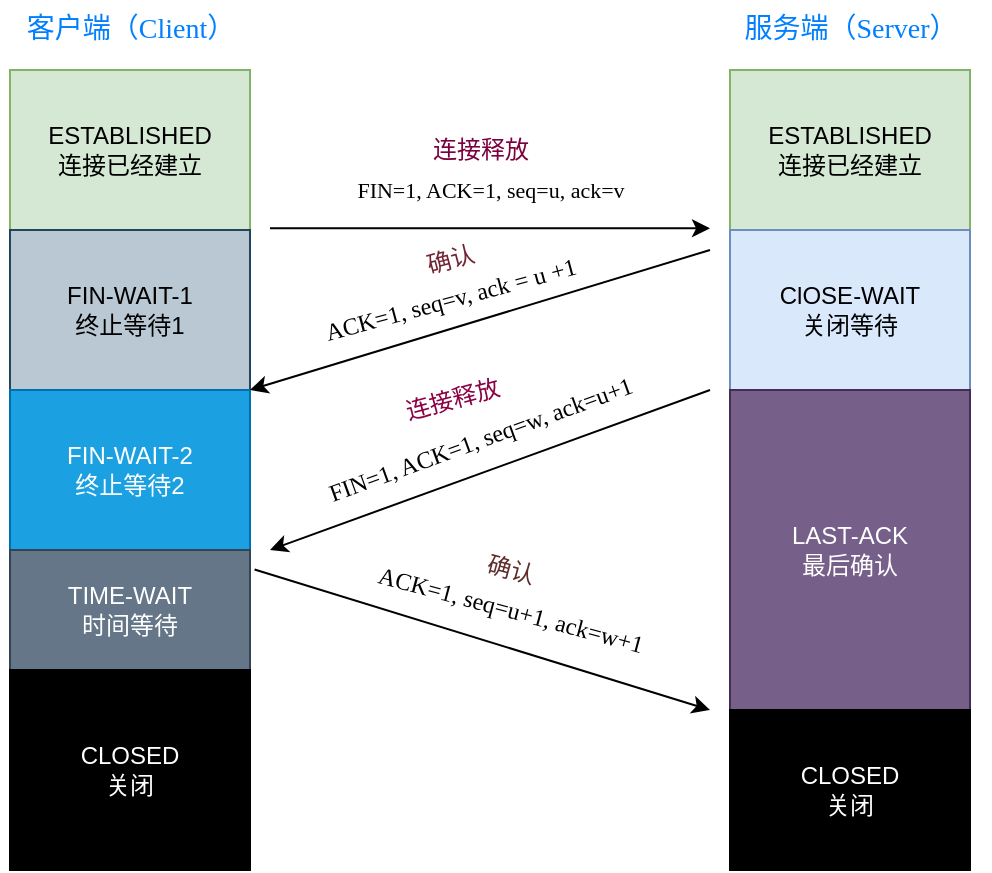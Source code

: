 <mxfile version="20.4.1" type="github"><diagram id="YVLEz1BOz3Pck82DK-zb" name="第 1 页"><mxGraphModel dx="699" dy="434" grid="1" gridSize="10" guides="1" tooltips="1" connect="1" arrows="1" fold="1" page="1" pageScale="1" pageWidth="827" pageHeight="1169" math="0" shadow="0"><root><mxCell id="0"/><mxCell id="1" parent="0"/><object label="ESTABLISHED&lt;br&gt;连接已经建立" id="c30WRL1u6kUjSqiRS-hE-1"><mxCell style="rounded=0;whiteSpace=wrap;html=1;fillColor=#d5e8d4;strokeColor=#82b366;" vertex="1" parent="1"><mxGeometry x="120" y="80" width="120" height="80" as="geometry"/></mxCell></object><mxCell id="c30WRL1u6kUjSqiRS-hE-3" value="FIN-WAIT-1&lt;br&gt;终止等待1" style="rounded=0;whiteSpace=wrap;html=1;fillColor=#bac8d3;strokeColor=#23445d;" vertex="1" parent="1"><mxGeometry x="120" y="160" width="120" height="80" as="geometry"/></mxCell><mxCell id="c30WRL1u6kUjSqiRS-hE-4" value="ESTABLISHED&lt;br&gt;连接已经建立" style="rounded=0;whiteSpace=wrap;html=1;fillColor=#d5e8d4;strokeColor=#82b366;" vertex="1" parent="1"><mxGeometry x="480" y="80" width="120" height="80" as="geometry"/></mxCell><mxCell id="c30WRL1u6kUjSqiRS-hE-5" value="ClOSE-WAIT&lt;br&gt;关闭等待" style="rounded=0;whiteSpace=wrap;html=1;fillColor=#dae8fc;strokeColor=#6c8ebf;" vertex="1" parent="1"><mxGeometry x="480" y="160" width="120" height="80" as="geometry"/></mxCell><mxCell id="c30WRL1u6kUjSqiRS-hE-6" value="FIN=1, ACK=1, seq=u, ack=v" style="endArrow=classic;html=1;rounded=0;fontFamily=Verdana;" edge="1" parent="1"><mxGeometry y="19" width="50" height="50" relative="1" as="geometry"><mxPoint x="250" y="159.17" as="sourcePoint"/><mxPoint x="470" y="159.17" as="targetPoint"/><Array as="points"><mxPoint x="330" y="159.17"/></Array><mxPoint as="offset"/></mxGeometry></mxCell><mxCell id="c30WRL1u6kUjSqiRS-hE-9" value="FIN-WAIT-2&lt;br&gt;终止等待2" style="rounded=0;whiteSpace=wrap;html=1;fillColor=#1ba1e2;strokeColor=#006EAF;fontColor=#ffffff;" vertex="1" parent="1"><mxGeometry x="120" y="240" width="120" height="80" as="geometry"/></mxCell><mxCell id="c30WRL1u6kUjSqiRS-hE-10" value="LAST-ACK&lt;br&gt;最后确认" style="rounded=0;whiteSpace=wrap;html=1;fillColor=#76608a;fontColor=#ffffff;strokeColor=#432D57;" vertex="1" parent="1"><mxGeometry x="480" y="240" width="120" height="160" as="geometry"/></mxCell><mxCell id="c30WRL1u6kUjSqiRS-hE-28" value="" style="endArrow=classic;html=1;rounded=0;entryX=1;entryY=1;entryDx=0;entryDy=0;" edge="1" parent="1" target="c30WRL1u6kUjSqiRS-hE-3"><mxGeometry width="50" height="50" relative="1" as="geometry"><mxPoint x="470" y="170" as="sourcePoint"/><mxPoint x="250" y="200" as="targetPoint"/></mxGeometry></mxCell><mxCell id="c30WRL1u6kUjSqiRS-hE-29" value="ACK=1, seq=v, ack = u +1" style="text;html=1;align=center;verticalAlign=middle;resizable=0;points=[];autosize=1;strokeColor=none;fillColor=none;rotation=-15;fontFamily=Verdana;" vertex="1" parent="1"><mxGeometry x="245" y="180" width="190" height="30" as="geometry"/></mxCell><mxCell id="c30WRL1u6kUjSqiRS-hE-33" value="" style="endArrow=classic;html=1;rounded=0;" edge="1" parent="1"><mxGeometry width="50" height="50" relative="1" as="geometry"><mxPoint x="470" y="240" as="sourcePoint"/><mxPoint x="250" y="320" as="targetPoint"/></mxGeometry></mxCell><mxCell id="c30WRL1u6kUjSqiRS-hE-34" value="确认" style="text;html=1;align=center;verticalAlign=middle;resizable=0;points=[];autosize=1;strokeColor=none;fillColor=none;rotation=-15;fontColor=#732434;" vertex="1" parent="1"><mxGeometry x="315" y="160" width="50" height="30" as="geometry"/></mxCell><mxCell id="c30WRL1u6kUjSqiRS-hE-35" value="TIME-WAIT&lt;br&gt;时间等待" style="rounded=0;whiteSpace=wrap;html=1;fillColor=#647687;strokeColor=#314354;fontColor=#ffffff;" vertex="1" parent="1"><mxGeometry x="120" y="320" width="120" height="60" as="geometry"/></mxCell><mxCell id="c30WRL1u6kUjSqiRS-hE-36" value="&lt;font color=&quot;#ffffff&quot;&gt;CLOSED&lt;br&gt;关闭&lt;br&gt;&lt;/font&gt;" style="rounded=0;whiteSpace=wrap;html=1;fontColor=#FFB366;fillColor=#000000;" vertex="1" parent="1"><mxGeometry x="120" y="380" width="120" height="100" as="geometry"/></mxCell><mxCell id="c30WRL1u6kUjSqiRS-hE-38" value="&lt;font color=&quot;#ffffff&quot;&gt;CLOSED&lt;br&gt;关闭&lt;br&gt;&lt;/font&gt;" style="rounded=0;whiteSpace=wrap;html=1;fontColor=#FFB366;fillColor=#000000;" vertex="1" parent="1"><mxGeometry x="480" y="400" width="120" height="80" as="geometry"/></mxCell><mxCell id="c30WRL1u6kUjSqiRS-hE-39" value="连接释放" style="text;html=1;align=center;verticalAlign=middle;resizable=0;points=[];autosize=1;strokeColor=none;fillColor=none;fontFamily=Verdana;fontColor=#7A003E;" vertex="1" parent="1"><mxGeometry x="320" y="105" width="70" height="30" as="geometry"/></mxCell><mxCell id="c30WRL1u6kUjSqiRS-hE-40" value="FIN=1, ACK=1, seq=w, ack=u+1" style="text;html=1;align=center;verticalAlign=middle;resizable=0;points=[];autosize=1;strokeColor=none;fillColor=none;fontFamily=Verdana;fontColor=#000000;rotation=-20;" vertex="1" parent="1"><mxGeometry x="240" y="250" width="230" height="30" as="geometry"/></mxCell><mxCell id="c30WRL1u6kUjSqiRS-hE-41" value="&lt;font color=&quot;#8c0046&quot;&gt;连接释放&lt;/font&gt;" style="text;html=1;align=center;verticalAlign=middle;resizable=0;points=[];autosize=1;strokeColor=none;fillColor=none;fontFamily=Verdana;fontColor=#000000;rotation=-15;" vertex="1" parent="1"><mxGeometry x="306" y="230" width="70" height="30" as="geometry"/></mxCell><mxCell id="c30WRL1u6kUjSqiRS-hE-42" value="" style="endArrow=classic;html=1;rounded=0;fontFamily=Verdana;fontColor=#8C0046;exitX=1.019;exitY=0.162;exitDx=0;exitDy=0;exitPerimeter=0;" edge="1" parent="1" source="c30WRL1u6kUjSqiRS-hE-35"><mxGeometry width="50" height="50" relative="1" as="geometry"><mxPoint x="260" y="330" as="sourcePoint"/><mxPoint x="470" y="400" as="targetPoint"/></mxGeometry></mxCell><mxCell id="c30WRL1u6kUjSqiRS-hE-43" value="ACK=1, seq=u+1, ack=w+1" style="text;html=1;align=center;verticalAlign=middle;resizable=0;points=[];autosize=1;strokeColor=none;fillColor=none;fontFamily=Verdana;fontColor=#000000;rotation=15;" vertex="1" parent="1"><mxGeometry x="270" y="335" width="200" height="30" as="geometry"/></mxCell><mxCell id="c30WRL1u6kUjSqiRS-hE-44" value="确认" style="text;html=1;align=center;verticalAlign=middle;resizable=0;points=[];autosize=1;strokeColor=none;fillColor=none;fontFamily=Verdana;fontColor=#612C2C;rotation=15;" vertex="1" parent="1"><mxGeometry x="345" y="315" width="50" height="30" as="geometry"/></mxCell><mxCell id="c30WRL1u6kUjSqiRS-hE-45" value="&lt;font color=&quot;#007fff&quot; style=&quot;font-size: 14px;&quot;&gt;客户端（Client）&lt;/font&gt;" style="text;html=1;align=center;verticalAlign=middle;resizable=0;points=[];autosize=1;strokeColor=none;fillColor=none;fontFamily=Verdana;fontColor=#612C2C;" vertex="1" parent="1"><mxGeometry x="115" y="45" width="130" height="30" as="geometry"/></mxCell><mxCell id="c30WRL1u6kUjSqiRS-hE-46" value="&lt;font color=&quot;#007fff&quot;&gt;&lt;span style=&quot;font-size: 14px;&quot;&gt;服务端（Server）&lt;/span&gt;&lt;/font&gt;" style="text;html=1;align=center;verticalAlign=middle;resizable=0;points=[];autosize=1;strokeColor=none;fillColor=none;fontFamily=Verdana;fontColor=#612C2C;" vertex="1" parent="1"><mxGeometry x="470" y="45" width="140" height="30" as="geometry"/></mxCell></root></mxGraphModel></diagram></mxfile>